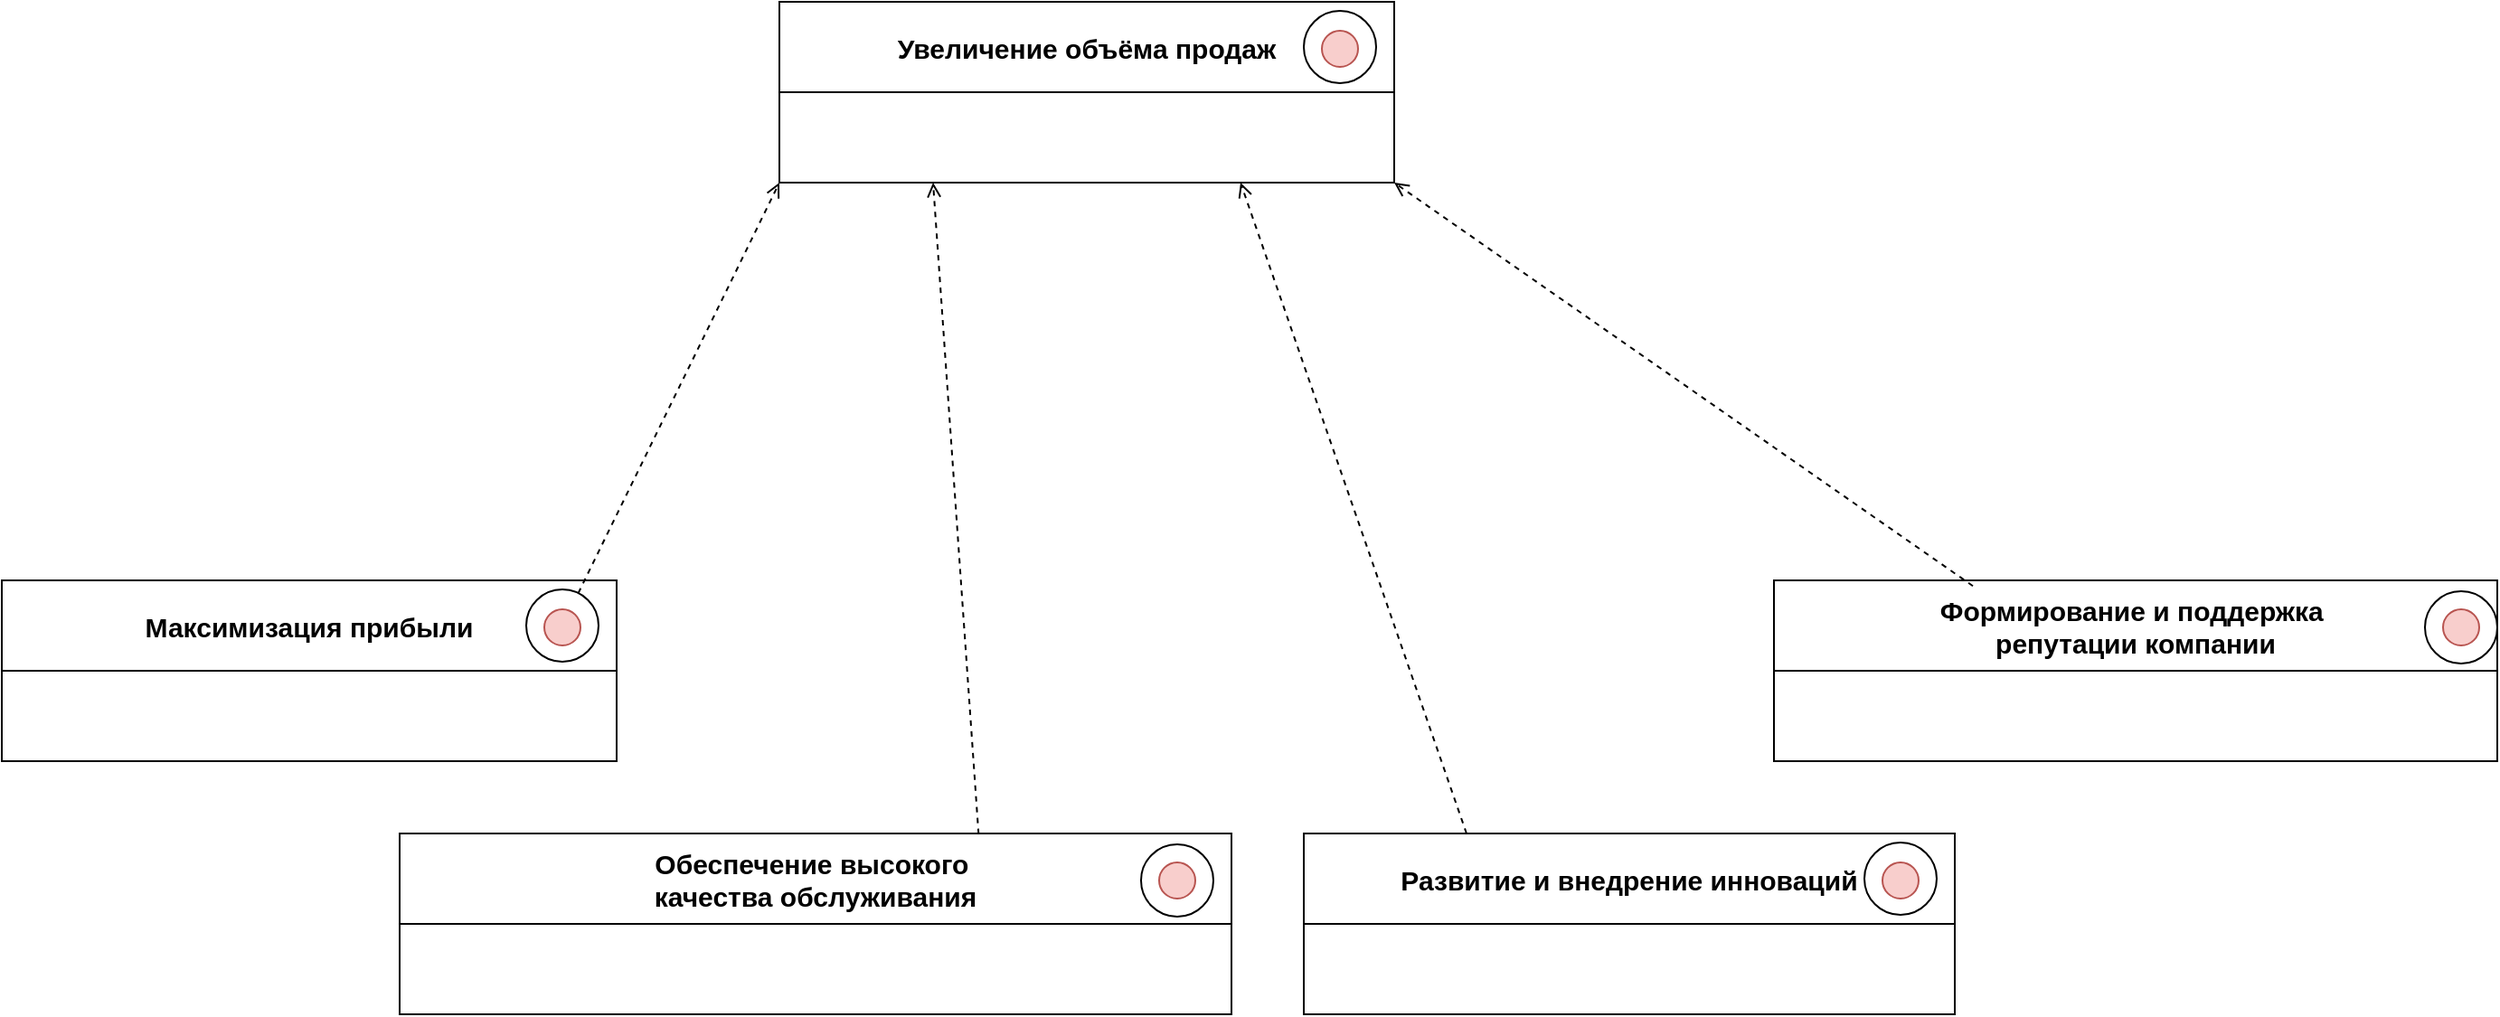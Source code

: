 <mxfile version="24.4.4" type="device">
  <diagram name="Страница — 1" id="tzhVLoU9hkzu-7EjvtOP">
    <mxGraphModel dx="2220" dy="766" grid="1" gridSize="10" guides="1" tooltips="1" connect="1" arrows="1" fold="1" page="1" pageScale="1" pageWidth="827" pageHeight="1169" math="0" shadow="0">
      <root>
        <mxCell id="0" />
        <mxCell id="1" parent="0" />
        <mxCell id="CEtH4roDND39gwpwAmbD-2" value="Увеличение объёма продаж" style="swimlane;fontSize=15;startSize=50;" parent="1" vertex="1">
          <mxGeometry x="250" y="310" width="340" height="100" as="geometry" />
        </mxCell>
        <mxCell id="CEtH4roDND39gwpwAmbD-4" value="" style="ellipse;whiteSpace=wrap;html=1;aspect=fixed;" parent="CEtH4roDND39gwpwAmbD-2" vertex="1">
          <mxGeometry x="290" y="5" width="40" height="40" as="geometry" />
        </mxCell>
        <mxCell id="CEtH4roDND39gwpwAmbD-5" value="" style="ellipse;whiteSpace=wrap;html=1;aspect=fixed;fillColor=#f8cecc;strokeColor=#b85450;" parent="1" vertex="1">
          <mxGeometry x="550" y="326" width="20" height="20" as="geometry" />
        </mxCell>
        <mxCell id="CEtH4roDND39gwpwAmbD-6" value="Максимизация прибыли" style="swimlane;fontSize=15;startSize=50;" parent="1" vertex="1">
          <mxGeometry x="-180" y="630" width="340" height="100" as="geometry" />
        </mxCell>
        <mxCell id="CEtH4roDND39gwpwAmbD-7" value="" style="ellipse;whiteSpace=wrap;html=1;aspect=fixed;" parent="CEtH4roDND39gwpwAmbD-6" vertex="1">
          <mxGeometry x="290" y="5" width="40" height="40" as="geometry" />
        </mxCell>
        <mxCell id="CEtH4roDND39gwpwAmbD-8" value="" style="ellipse;whiteSpace=wrap;html=1;aspect=fixed;fillColor=#f8cecc;strokeColor=#b85450;" parent="1" vertex="1">
          <mxGeometry x="120" y="646" width="20" height="20" as="geometry" />
        </mxCell>
        <mxCell id="CEtH4roDND39gwpwAmbD-9" value="Обеспечение высокого &#xa;качества обслуживания" style="swimlane;fontSize=15;startSize=50;" parent="1" vertex="1">
          <mxGeometry x="40" y="770" width="460" height="100" as="geometry" />
        </mxCell>
        <mxCell id="CEtH4roDND39gwpwAmbD-10" value="" style="ellipse;whiteSpace=wrap;html=1;aspect=fixed;" parent="CEtH4roDND39gwpwAmbD-9" vertex="1">
          <mxGeometry x="410" y="6" width="40" height="40" as="geometry" />
        </mxCell>
        <mxCell id="CEtH4roDND39gwpwAmbD-11" value="" style="ellipse;whiteSpace=wrap;html=1;aspect=fixed;fillColor=#f8cecc;strokeColor=#b85450;" parent="CEtH4roDND39gwpwAmbD-9" vertex="1">
          <mxGeometry x="420" y="16" width="20" height="20" as="geometry" />
        </mxCell>
        <mxCell id="CEtH4roDND39gwpwAmbD-12" value="Развитие и внедрение инноваций" style="swimlane;fontSize=15;startSize=50;" parent="1" vertex="1">
          <mxGeometry x="540" y="770" width="360" height="100" as="geometry" />
        </mxCell>
        <mxCell id="CEtH4roDND39gwpwAmbD-13" value="" style="ellipse;whiteSpace=wrap;html=1;aspect=fixed;" parent="CEtH4roDND39gwpwAmbD-12" vertex="1">
          <mxGeometry x="310" y="5" width="40" height="40" as="geometry" />
        </mxCell>
        <mxCell id="CEtH4roDND39gwpwAmbD-14" value="" style="ellipse;whiteSpace=wrap;html=1;aspect=fixed;fillColor=#f8cecc;strokeColor=#b85450;" parent="CEtH4roDND39gwpwAmbD-12" vertex="1">
          <mxGeometry x="320" y="16" width="20" height="20" as="geometry" />
        </mxCell>
        <mxCell id="CEtH4roDND39gwpwAmbD-15" value="Формирование и поддержка &#xa;репутации компании" style="swimlane;fontSize=15;startSize=50;" parent="1" vertex="1">
          <mxGeometry x="800" y="630" width="400" height="100" as="geometry" />
        </mxCell>
        <mxCell id="CEtH4roDND39gwpwAmbD-16" value="" style="ellipse;whiteSpace=wrap;html=1;aspect=fixed;" parent="CEtH4roDND39gwpwAmbD-15" vertex="1">
          <mxGeometry x="360" y="6" width="40" height="40" as="geometry" />
        </mxCell>
        <mxCell id="CEtH4roDND39gwpwAmbD-17" value="" style="ellipse;whiteSpace=wrap;html=1;aspect=fixed;fillColor=#f8cecc;strokeColor=#b85450;" parent="CEtH4roDND39gwpwAmbD-15" vertex="1">
          <mxGeometry x="370" y="16" width="20" height="20" as="geometry" />
        </mxCell>
        <mxCell id="CEtH4roDND39gwpwAmbD-21" style="rounded=0;orthogonalLoop=1;jettySize=auto;html=1;entryX=0;entryY=1;entryDx=0;entryDy=0;dashed=1;endArrow=open;endFill=0;" parent="1" source="CEtH4roDND39gwpwAmbD-7" target="CEtH4roDND39gwpwAmbD-2" edge="1">
          <mxGeometry relative="1" as="geometry" />
        </mxCell>
        <mxCell id="CEtH4roDND39gwpwAmbD-22" style="rounded=0;orthogonalLoop=1;jettySize=auto;html=1;entryX=0.25;entryY=1;entryDx=0;entryDy=0;dashed=1;exitX=0.696;exitY=0.003;exitDx=0;exitDy=0;exitPerimeter=0;endArrow=open;endFill=0;" parent="1" source="CEtH4roDND39gwpwAmbD-9" target="CEtH4roDND39gwpwAmbD-2" edge="1">
          <mxGeometry relative="1" as="geometry">
            <mxPoint x="149" y="647" as="sourcePoint" />
            <mxPoint x="260" y="420" as="targetPoint" />
          </mxGeometry>
        </mxCell>
        <mxCell id="CEtH4roDND39gwpwAmbD-23" style="rounded=0;orthogonalLoop=1;jettySize=auto;html=1;entryX=0.75;entryY=1;entryDx=0;entryDy=0;dashed=1;exitX=0.25;exitY=0;exitDx=0;exitDy=0;endArrow=open;endFill=0;" parent="1" source="CEtH4roDND39gwpwAmbD-12" target="CEtH4roDND39gwpwAmbD-2" edge="1">
          <mxGeometry relative="1" as="geometry">
            <mxPoint x="310" y="780" as="sourcePoint" />
            <mxPoint x="345" y="420" as="targetPoint" />
          </mxGeometry>
        </mxCell>
        <mxCell id="CEtH4roDND39gwpwAmbD-24" style="rounded=0;orthogonalLoop=1;jettySize=auto;html=1;entryX=1;entryY=1;entryDx=0;entryDy=0;dashed=1;exitX=0.275;exitY=0.031;exitDx=0;exitDy=0;exitPerimeter=0;endArrow=open;endFill=0;" parent="1" source="CEtH4roDND39gwpwAmbD-15" target="CEtH4roDND39gwpwAmbD-2" edge="1">
          <mxGeometry relative="1" as="geometry">
            <mxPoint x="550" y="780" as="sourcePoint" />
            <mxPoint x="515" y="420" as="targetPoint" />
          </mxGeometry>
        </mxCell>
      </root>
    </mxGraphModel>
  </diagram>
</mxfile>
